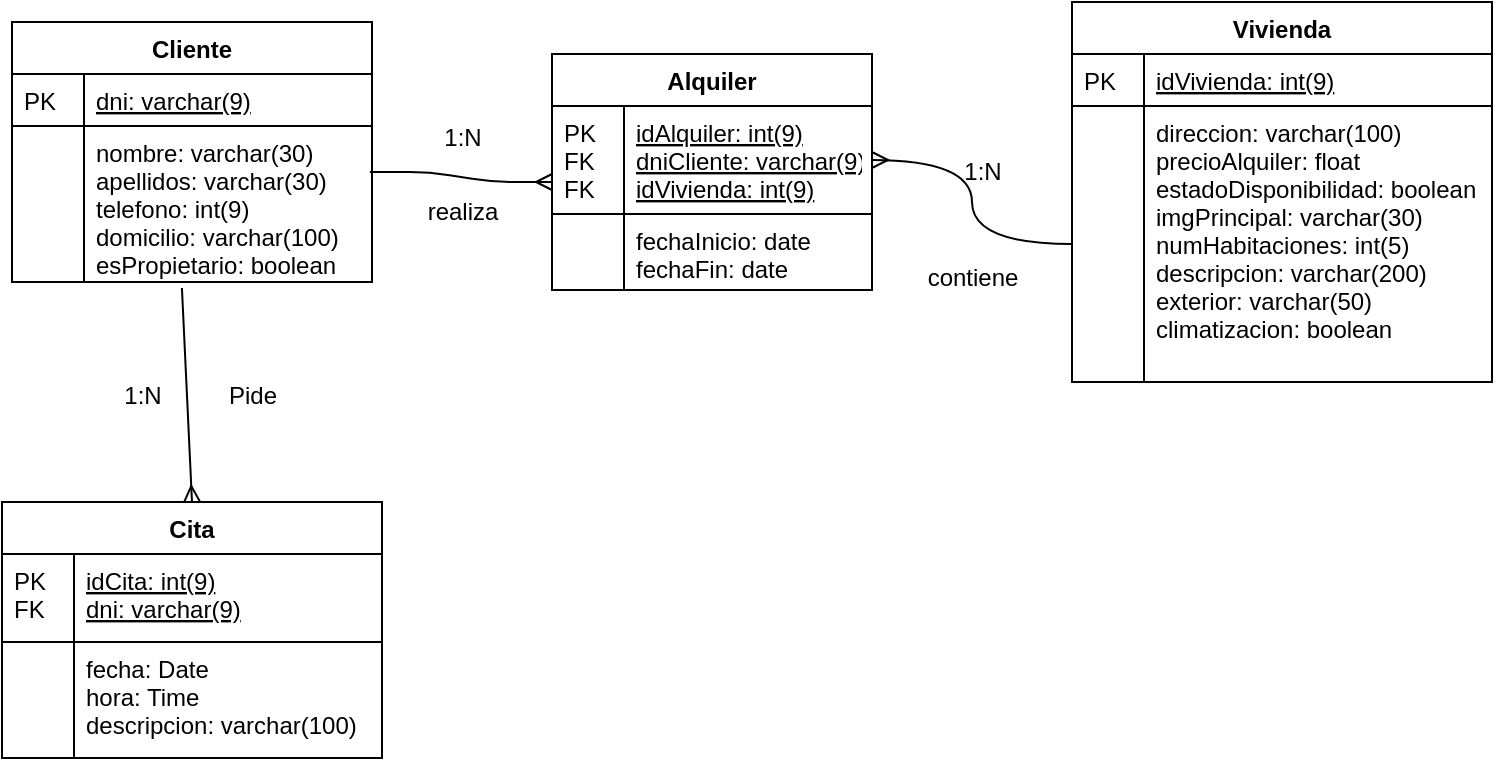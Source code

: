 <mxfile version="12.7.4" type="device"><diagram id="C5RBs43oDa-KdzZeNtuy" name="Page-1"><mxGraphModel dx="821" dy="452" grid="1" gridSize="10" guides="1" tooltips="1" connect="1" arrows="1" fold="1" page="1" pageScale="1" pageWidth="827" pageHeight="1169" math="0" shadow="0"><root><mxCell id="WIyWlLk6GJQsqaUBKTNV-0"/><mxCell id="WIyWlLk6GJQsqaUBKTNV-1" parent="WIyWlLk6GJQsqaUBKTNV-0"/><mxCell id="zkfFHV4jXpPFQw0GAbJ--51" value="Cliente" style="swimlane;fontStyle=1;childLayout=stackLayout;horizontal=1;startSize=26;horizontalStack=0;resizeParent=1;resizeLast=0;collapsible=1;marginBottom=0;rounded=0;shadow=0;strokeWidth=1;" parent="WIyWlLk6GJQsqaUBKTNV-1" vertex="1"><mxGeometry x="30" y="40" width="180" height="130" as="geometry"><mxRectangle x="20" y="80" width="160" height="26" as="alternateBounds"/></mxGeometry></mxCell><mxCell id="zkfFHV4jXpPFQw0GAbJ--52" value="dni: varchar(9)" style="shape=partialRectangle;top=0;left=0;right=0;bottom=1;align=left;verticalAlign=top;fillColor=none;spacingLeft=40;spacingRight=4;overflow=hidden;rotatable=0;points=[[0,0.5],[1,0.5]];portConstraint=eastwest;dropTarget=0;rounded=0;shadow=0;strokeWidth=1;fontStyle=4" parent="zkfFHV4jXpPFQw0GAbJ--51" vertex="1"><mxGeometry y="26" width="180" height="26" as="geometry"/></mxCell><mxCell id="zkfFHV4jXpPFQw0GAbJ--53" value="PK" style="shape=partialRectangle;top=0;left=0;bottom=0;fillColor=none;align=left;verticalAlign=top;spacingLeft=4;spacingRight=4;overflow=hidden;rotatable=0;points=[];portConstraint=eastwest;part=1;" parent="zkfFHV4jXpPFQw0GAbJ--52" vertex="1" connectable="0"><mxGeometry width="36" height="26" as="geometry"/></mxCell><mxCell id="zkfFHV4jXpPFQw0GAbJ--54" value="nombre: varchar(30)&#10;apellidos: varchar(30)&#10;telefono: int(9)&#10;domicilio: varchar(100)&#10;esPropietario: boolean" style="shape=partialRectangle;top=0;left=0;right=0;bottom=0;align=left;verticalAlign=top;fillColor=none;spacingLeft=40;spacingRight=4;overflow=hidden;rotatable=0;points=[[0,0.5],[1,0.5]];portConstraint=eastwest;dropTarget=0;rounded=0;shadow=0;strokeWidth=1;" parent="zkfFHV4jXpPFQw0GAbJ--51" vertex="1"><mxGeometry y="52" width="180" height="78" as="geometry"/></mxCell><mxCell id="zkfFHV4jXpPFQw0GAbJ--55" value="" style="shape=partialRectangle;top=0;left=0;bottom=0;fillColor=none;align=left;verticalAlign=top;spacingLeft=4;spacingRight=4;overflow=hidden;rotatable=0;points=[];portConstraint=eastwest;part=1;" parent="zkfFHV4jXpPFQw0GAbJ--54" vertex="1" connectable="0"><mxGeometry width="36" height="78.0" as="geometry"/></mxCell><mxCell id="JftHFpIB-17W7mwaLXhi-6" value="Cita" style="swimlane;fontStyle=1;childLayout=stackLayout;horizontal=1;startSize=26;horizontalStack=0;resizeParent=1;resizeLast=0;collapsible=1;marginBottom=0;rounded=0;shadow=0;strokeWidth=1;" parent="WIyWlLk6GJQsqaUBKTNV-1" vertex="1"><mxGeometry x="25" y="280" width="190" height="128" as="geometry"><mxRectangle x="20" y="80" width="160" height="26" as="alternateBounds"/></mxGeometry></mxCell><mxCell id="JftHFpIB-17W7mwaLXhi-7" value="idCita: int(9)&#10;dni: varchar(9)" style="shape=partialRectangle;top=0;left=0;right=0;bottom=1;align=left;verticalAlign=top;fillColor=none;spacingLeft=40;spacingRight=4;overflow=hidden;rotatable=0;points=[[0,0.5],[1,0.5]];portConstraint=eastwest;dropTarget=0;rounded=0;shadow=0;strokeWidth=1;fontStyle=4" parent="JftHFpIB-17W7mwaLXhi-6" vertex="1"><mxGeometry y="26" width="190" height="44" as="geometry"/></mxCell><mxCell id="JftHFpIB-17W7mwaLXhi-8" value="PK&#10;FK" style="shape=partialRectangle;top=0;left=0;bottom=0;fillColor=none;align=left;verticalAlign=top;spacingLeft=4;spacingRight=4;overflow=hidden;rotatable=0;points=[];portConstraint=eastwest;part=1;" parent="JftHFpIB-17W7mwaLXhi-7" vertex="1" connectable="0"><mxGeometry width="36" height="44" as="geometry"/></mxCell><mxCell id="JftHFpIB-17W7mwaLXhi-9" value="fecha: Date&#10;hora: Time&#10;descripcion: varchar(100)" style="shape=partialRectangle;top=0;left=0;right=0;bottom=0;align=left;verticalAlign=top;fillColor=none;spacingLeft=40;spacingRight=4;overflow=hidden;rotatable=0;points=[[0,0.5],[1,0.5]];portConstraint=eastwest;dropTarget=0;rounded=0;shadow=0;strokeWidth=1;" parent="JftHFpIB-17W7mwaLXhi-6" vertex="1"><mxGeometry y="70" width="190" height="58" as="geometry"/></mxCell><mxCell id="JftHFpIB-17W7mwaLXhi-10" value="" style="shape=partialRectangle;top=0;left=0;bottom=0;fillColor=none;align=left;verticalAlign=top;spacingLeft=4;spacingRight=4;overflow=hidden;rotatable=0;points=[];portConstraint=eastwest;part=1;" parent="JftHFpIB-17W7mwaLXhi-9" vertex="1" connectable="0"><mxGeometry width="36" height="58.0" as="geometry"/></mxCell><mxCell id="JftHFpIB-17W7mwaLXhi-22" value="Vivienda" style="swimlane;fontStyle=1;childLayout=stackLayout;horizontal=1;startSize=26;horizontalStack=0;resizeParent=1;resizeLast=0;collapsible=1;marginBottom=0;rounded=0;shadow=0;strokeWidth=1;" parent="WIyWlLk6GJQsqaUBKTNV-1" vertex="1"><mxGeometry x="560" y="30" width="210" height="190" as="geometry"><mxRectangle x="20" y="80" width="160" height="26" as="alternateBounds"/></mxGeometry></mxCell><mxCell id="JftHFpIB-17W7mwaLXhi-23" value="idVivienda: int(9)" style="shape=partialRectangle;top=0;left=0;right=0;bottom=1;align=left;verticalAlign=top;fillColor=none;spacingLeft=40;spacingRight=4;overflow=hidden;rotatable=0;points=[[0,0.5],[1,0.5]];portConstraint=eastwest;dropTarget=0;rounded=0;shadow=0;strokeWidth=1;fontStyle=4" parent="JftHFpIB-17W7mwaLXhi-22" vertex="1"><mxGeometry y="26" width="210" height="26" as="geometry"/></mxCell><mxCell id="JftHFpIB-17W7mwaLXhi-24" value="PK" style="shape=partialRectangle;top=0;left=0;bottom=0;fillColor=none;align=left;verticalAlign=top;spacingLeft=4;spacingRight=4;overflow=hidden;rotatable=0;points=[];portConstraint=eastwest;part=1;" parent="JftHFpIB-17W7mwaLXhi-23" vertex="1" connectable="0"><mxGeometry width="36" height="26" as="geometry"/></mxCell><mxCell id="JftHFpIB-17W7mwaLXhi-25" value="direccion: varchar(100)&#10;precioAlquiler: float&#10;estadoDisponibilidad: boolean&#10;imgPrincipal: varchar(30)&#10;numHabitaciones: int(5)&#10;descripcion: varchar(200)&#10;exterior: varchar(50)&#10;climatizacion: boolean" style="shape=partialRectangle;top=0;left=0;right=0;bottom=0;align=left;verticalAlign=top;fillColor=none;spacingLeft=40;spacingRight=4;overflow=hidden;rotatable=0;points=[[0,0.5],[1,0.5]];portConstraint=eastwest;dropTarget=0;rounded=0;shadow=0;strokeWidth=1;" parent="JftHFpIB-17W7mwaLXhi-22" vertex="1"><mxGeometry y="52" width="210" height="138" as="geometry"/></mxCell><mxCell id="JftHFpIB-17W7mwaLXhi-26" value="" style="shape=partialRectangle;top=0;left=0;bottom=0;fillColor=none;align=left;verticalAlign=top;spacingLeft=4;spacingRight=4;overflow=hidden;rotatable=0;points=[];portConstraint=eastwest;part=1;" parent="JftHFpIB-17W7mwaLXhi-25" vertex="1" connectable="0"><mxGeometry width="36" height="138.0" as="geometry"/></mxCell><mxCell id="XbZescrTr5yWvr4U1wze-11" value="Alquiler" style="swimlane;fontStyle=1;childLayout=stackLayout;horizontal=1;startSize=26;horizontalStack=0;resizeParent=1;resizeLast=0;collapsible=1;marginBottom=0;rounded=0;shadow=0;strokeWidth=1;" parent="WIyWlLk6GJQsqaUBKTNV-1" vertex="1"><mxGeometry x="300" y="56" width="160" height="118" as="geometry"><mxRectangle x="20" y="80" width="160" height="26" as="alternateBounds"/></mxGeometry></mxCell><mxCell id="XbZescrTr5yWvr4U1wze-12" value="idAlquiler: int(9)&#10;dniCliente: varchar(9)&#10;idVivienda: int(9)" style="shape=partialRectangle;top=0;left=0;right=0;bottom=1;align=left;verticalAlign=top;fillColor=none;spacingLeft=40;spacingRight=4;overflow=hidden;rotatable=0;points=[[0,0.5],[1,0.5]];portConstraint=eastwest;dropTarget=0;rounded=0;shadow=0;strokeWidth=1;fontStyle=4" parent="XbZescrTr5yWvr4U1wze-11" vertex="1"><mxGeometry y="26" width="160" height="54" as="geometry"/></mxCell><mxCell id="XbZescrTr5yWvr4U1wze-13" value="PK&#10;FK&#10;FK" style="shape=partialRectangle;top=0;left=0;bottom=0;fillColor=none;align=left;verticalAlign=top;spacingLeft=4;spacingRight=4;overflow=hidden;rotatable=0;points=[];portConstraint=eastwest;part=1;" parent="XbZescrTr5yWvr4U1wze-12" vertex="1" connectable="0"><mxGeometry width="36" height="54" as="geometry"/></mxCell><mxCell id="XbZescrTr5yWvr4U1wze-14" value="fechaInicio: date&#10;fechaFin: date" style="shape=partialRectangle;top=0;left=0;right=0;bottom=0;align=left;verticalAlign=top;fillColor=none;spacingLeft=40;spacingRight=4;overflow=hidden;rotatable=0;points=[[0,0.5],[1,0.5]];portConstraint=eastwest;dropTarget=0;rounded=0;shadow=0;strokeWidth=1;" parent="XbZescrTr5yWvr4U1wze-11" vertex="1"><mxGeometry y="80" width="160" height="38" as="geometry"/></mxCell><mxCell id="XbZescrTr5yWvr4U1wze-15" value="" style="shape=partialRectangle;top=0;left=0;bottom=0;fillColor=none;align=left;verticalAlign=top;spacingLeft=4;spacingRight=4;overflow=hidden;rotatable=0;points=[];portConstraint=eastwest;part=1;" parent="XbZescrTr5yWvr4U1wze-14" vertex="1" connectable="0"><mxGeometry width="36" height="38.0" as="geometry"/></mxCell><mxCell id="XbZescrTr5yWvr4U1wze-18" value="" style="edgeStyle=entityRelationEdgeStyle;fontSize=12;html=1;endArrow=ERmany;exitX=0.994;exitY=0.295;exitDx=0;exitDy=0;exitPerimeter=0;" parent="WIyWlLk6GJQsqaUBKTNV-1" source="zkfFHV4jXpPFQw0GAbJ--54" edge="1"><mxGeometry width="100" height="100" relative="1" as="geometry"><mxPoint x="200" y="220" as="sourcePoint"/><mxPoint x="300" y="120" as="targetPoint"/></mxGeometry></mxCell><mxCell id="XbZescrTr5yWvr4U1wze-19" value="1:N" style="text;html=1;align=center;verticalAlign=middle;resizable=0;points=[];autosize=1;" parent="WIyWlLk6GJQsqaUBKTNV-1" vertex="1"><mxGeometry x="240" y="88" width="30" height="20" as="geometry"/></mxCell><mxCell id="XbZescrTr5yWvr4U1wze-21" style="edgeStyle=orthogonalEdgeStyle;rounded=0;orthogonalLoop=1;jettySize=auto;html=1;exitX=0;exitY=0.5;exitDx=0;exitDy=0;entryX=1;entryY=0.5;entryDx=0;entryDy=0;endArrow=ERmany;endFill=0;curved=1;" parent="WIyWlLk6GJQsqaUBKTNV-1" source="JftHFpIB-17W7mwaLXhi-25" target="XbZescrTr5yWvr4U1wze-12" edge="1"><mxGeometry relative="1" as="geometry"/></mxCell><mxCell id="XbZescrTr5yWvr4U1wze-22" value="1:N" style="text;html=1;align=center;verticalAlign=middle;resizable=0;points=[];autosize=1;" parent="WIyWlLk6GJQsqaUBKTNV-1" vertex="1"><mxGeometry x="500" y="105" width="30" height="20" as="geometry"/></mxCell><mxCell id="XbZescrTr5yWvr4U1wze-23" value="realiza" style="text;html=1;align=center;verticalAlign=middle;resizable=0;points=[];autosize=1;" parent="WIyWlLk6GJQsqaUBKTNV-1" vertex="1"><mxGeometry x="230" y="125" width="50" height="20" as="geometry"/></mxCell><mxCell id="XbZescrTr5yWvr4U1wze-26" value="contiene" style="text;html=1;align=center;verticalAlign=middle;resizable=0;points=[];autosize=1;" parent="WIyWlLk6GJQsqaUBKTNV-1" vertex="1"><mxGeometry x="480" y="158" width="60" height="20" as="geometry"/></mxCell><mxCell id="XbZescrTr5yWvr4U1wze-27" value="" style="fontSize=12;html=1;endArrow=ERmany;entryX=0.5;entryY=0;entryDx=0;entryDy=0;exitX=0.472;exitY=1.038;exitDx=0;exitDy=0;exitPerimeter=0;" parent="WIyWlLk6GJQsqaUBKTNV-1" source="zkfFHV4jXpPFQw0GAbJ--54" target="JftHFpIB-17W7mwaLXhi-6" edge="1"><mxGeometry width="100" height="100" relative="1" as="geometry"><mxPoint x="30" y="520" as="sourcePoint"/><mxPoint x="130" y="420" as="targetPoint"/></mxGeometry></mxCell><mxCell id="XbZescrTr5yWvr4U1wze-28" value="1:N" style="text;html=1;align=center;verticalAlign=middle;resizable=0;points=[];autosize=1;" parent="WIyWlLk6GJQsqaUBKTNV-1" vertex="1"><mxGeometry x="80" y="217" width="30" height="20" as="geometry"/></mxCell><mxCell id="XbZescrTr5yWvr4U1wze-29" value="Pide" style="text;html=1;align=center;verticalAlign=middle;resizable=0;points=[];autosize=1;" parent="WIyWlLk6GJQsqaUBKTNV-1" vertex="1"><mxGeometry x="130" y="217" width="40" height="20" as="geometry"/></mxCell></root></mxGraphModel></diagram></mxfile>